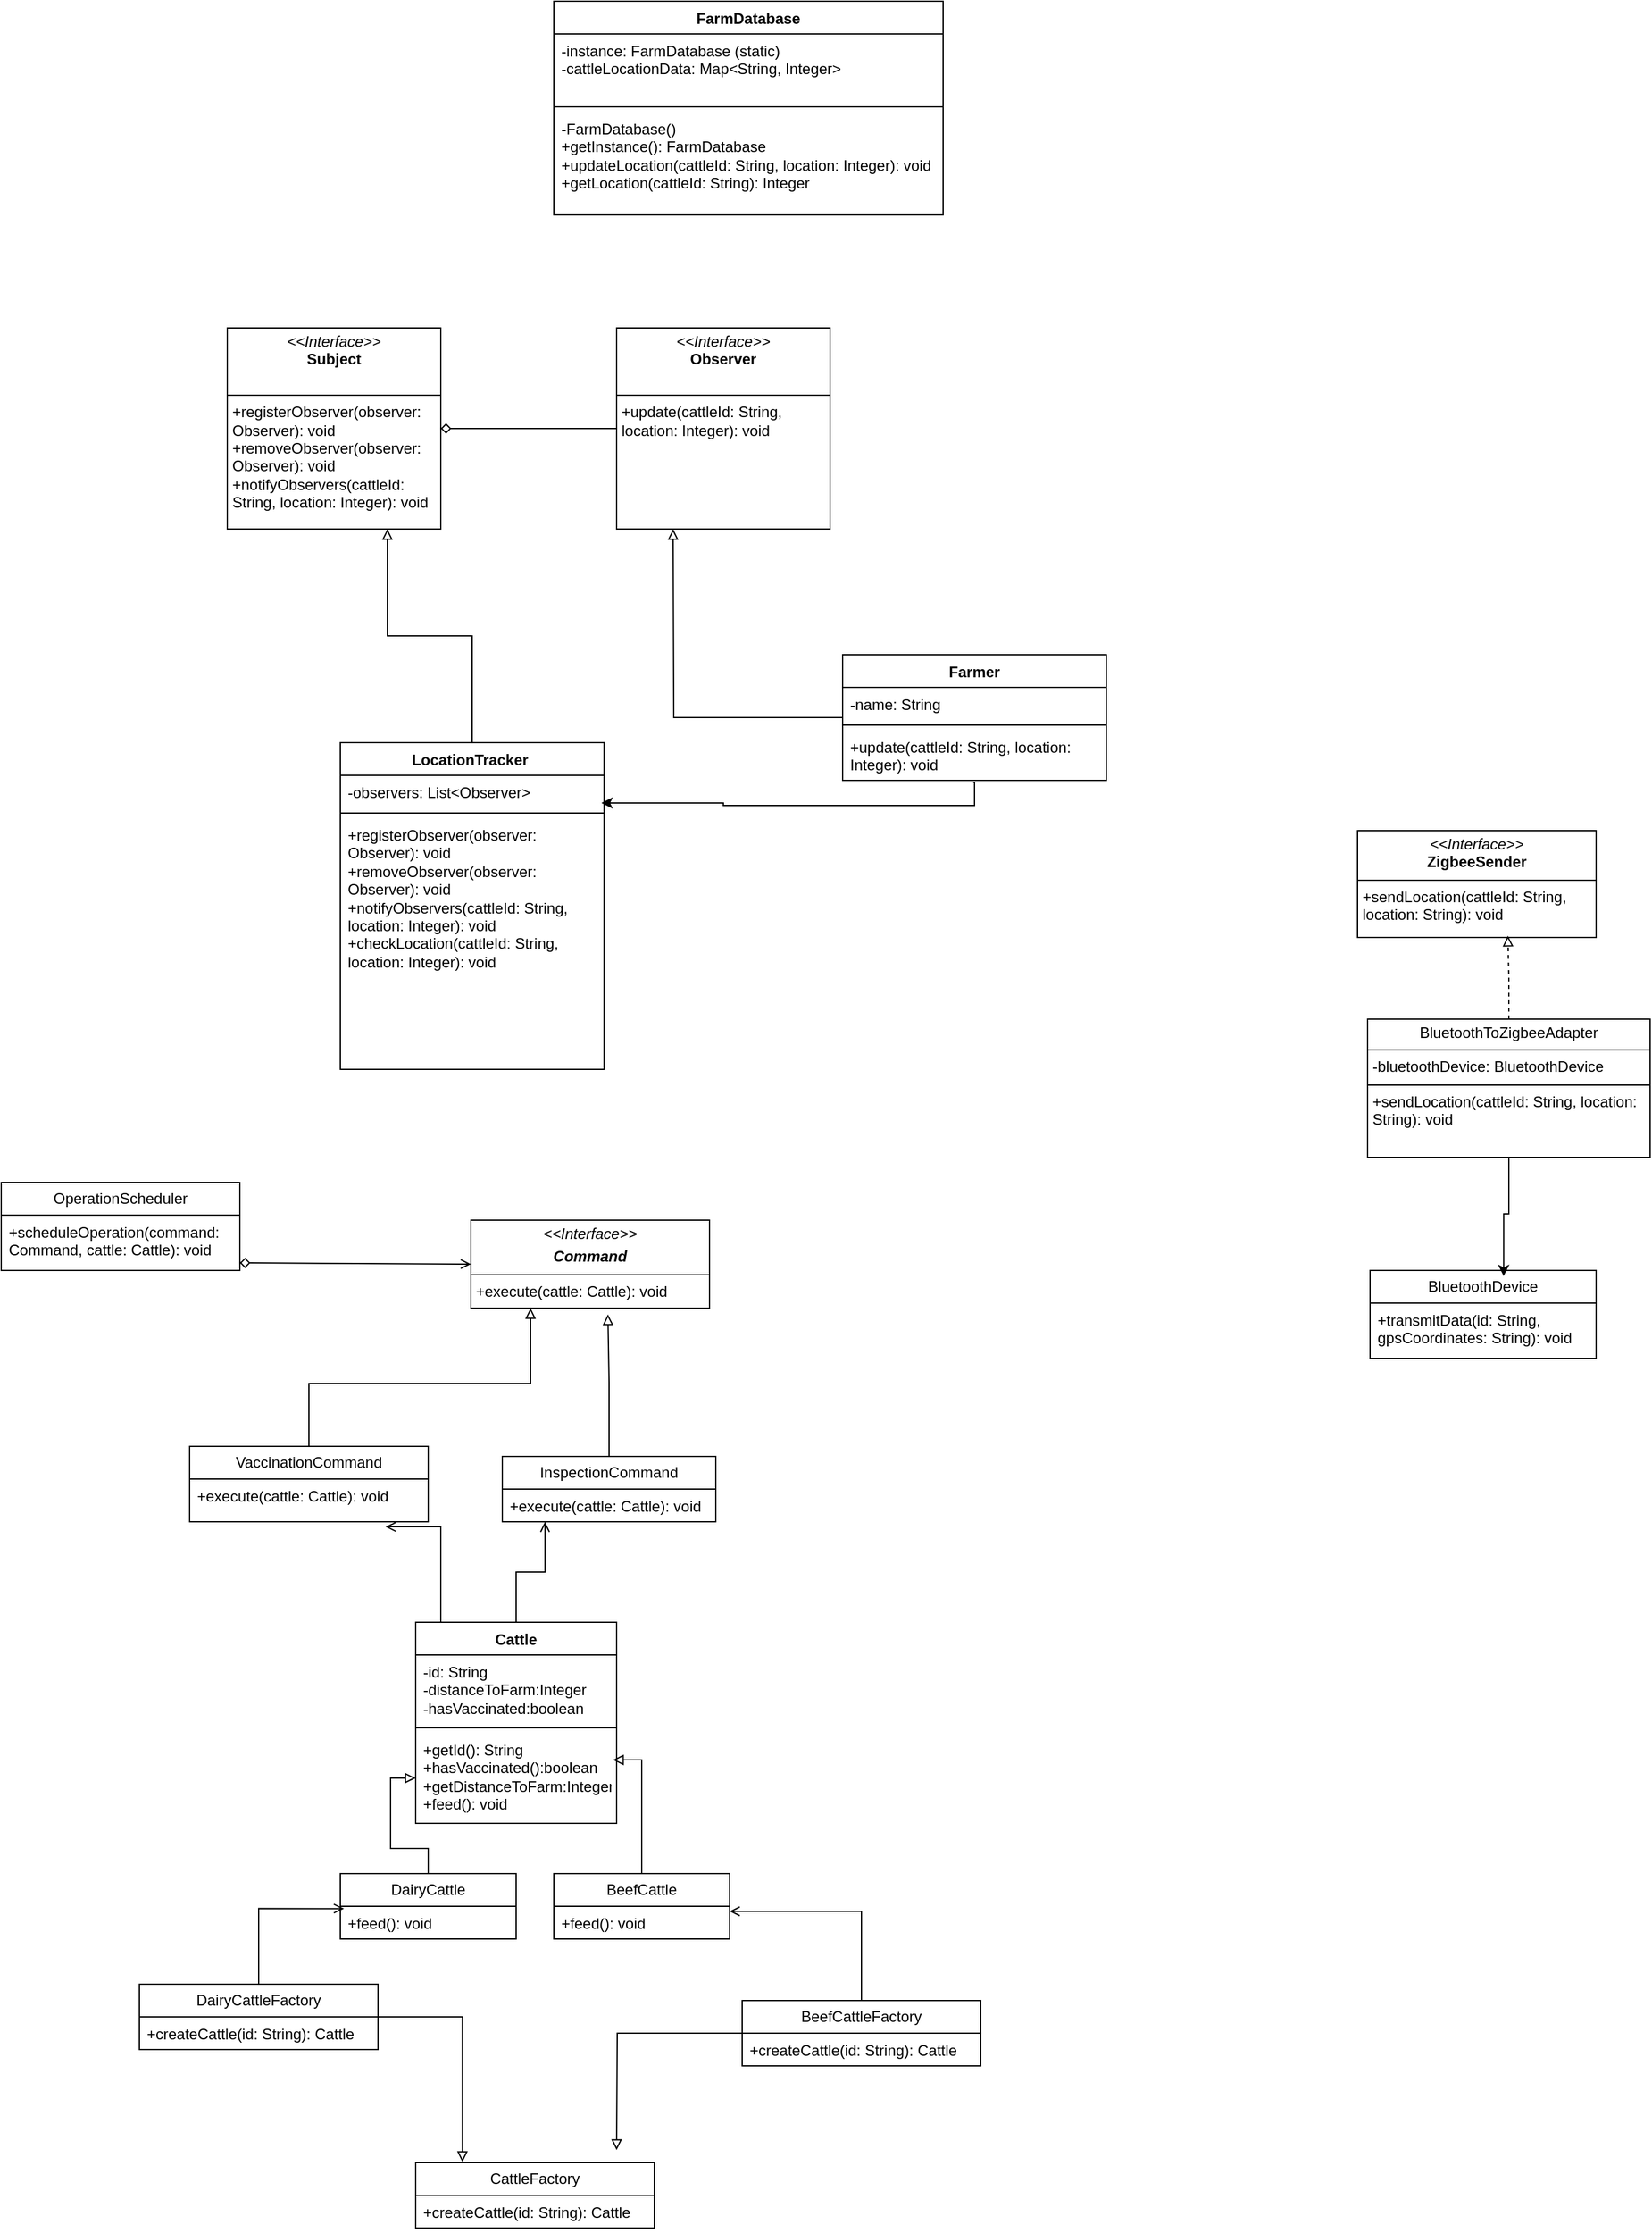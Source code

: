 <mxfile version="26.2.14">
  <diagram id="C5RBs43oDa-KdzZeNtuy" name="Page-1">
    <mxGraphModel dx="2066" dy="2278" grid="1" gridSize="10" guides="1" tooltips="1" connect="1" arrows="1" fold="1" page="1" pageScale="1" pageWidth="827" pageHeight="1169" math="0" shadow="0">
      <root>
        <mxCell id="WIyWlLk6GJQsqaUBKTNV-0" />
        <mxCell id="WIyWlLk6GJQsqaUBKTNV-1" parent="WIyWlLk6GJQsqaUBKTNV-0" />
        <mxCell id="LFCNQOA-7yHvIdZD4JI9-0" value="FarmDatabase" style="swimlane;fontStyle=1;align=center;verticalAlign=top;childLayout=stackLayout;horizontal=1;startSize=26;horizontalStack=0;resizeParent=1;resizeParentMax=0;resizeLast=0;collapsible=1;marginBottom=0;whiteSpace=wrap;html=1;" vertex="1" parent="WIyWlLk6GJQsqaUBKTNV-1">
          <mxGeometry x="480" y="-280" width="310" height="170" as="geometry" />
        </mxCell>
        <mxCell id="LFCNQOA-7yHvIdZD4JI9-1" value="-instance: FarmDatabase (static)&lt;div&gt;-cattleLocationData: Map&amp;lt;String, Integer&amp;gt;&lt;/div&gt;&lt;div&gt;&lt;br&gt;&lt;/div&gt;" style="text;strokeColor=none;fillColor=none;align=left;verticalAlign=top;spacingLeft=4;spacingRight=4;overflow=hidden;rotatable=0;points=[[0,0.5],[1,0.5]];portConstraint=eastwest;whiteSpace=wrap;html=1;" vertex="1" parent="LFCNQOA-7yHvIdZD4JI9-0">
          <mxGeometry y="26" width="310" height="54" as="geometry" />
        </mxCell>
        <mxCell id="LFCNQOA-7yHvIdZD4JI9-2" value="" style="line;strokeWidth=1;fillColor=none;align=left;verticalAlign=middle;spacingTop=-1;spacingLeft=3;spacingRight=3;rotatable=0;labelPosition=right;points=[];portConstraint=eastwest;strokeColor=inherit;" vertex="1" parent="LFCNQOA-7yHvIdZD4JI9-0">
          <mxGeometry y="80" width="310" height="8" as="geometry" />
        </mxCell>
        <mxCell id="LFCNQOA-7yHvIdZD4JI9-3" value="-FarmDatabase()&lt;div&gt;+getInstance(): FarmDatabase&lt;/div&gt;&lt;div&gt;+updateLocation(cattleId: String, location: Integer): void&lt;/div&gt;&lt;div&gt;+getLocation(cattleId: String): Integer&lt;/div&gt;" style="text;strokeColor=none;fillColor=none;align=left;verticalAlign=top;spacingLeft=4;spacingRight=4;overflow=hidden;rotatable=0;points=[[0,0.5],[1,0.5]];portConstraint=eastwest;whiteSpace=wrap;html=1;" vertex="1" parent="LFCNQOA-7yHvIdZD4JI9-0">
          <mxGeometry y="88" width="310" height="82" as="geometry" />
        </mxCell>
        <mxCell id="LFCNQOA-7yHvIdZD4JI9-32" style="edgeStyle=orthogonalEdgeStyle;rounded=0;orthogonalLoop=1;jettySize=auto;html=1;endArrow=block;endFill=0;" edge="1" parent="WIyWlLk6GJQsqaUBKTNV-1" source="LFCNQOA-7yHvIdZD4JI9-14">
          <mxGeometry relative="1" as="geometry">
            <mxPoint x="575" y="140" as="targetPoint" />
          </mxGeometry>
        </mxCell>
        <mxCell id="LFCNQOA-7yHvIdZD4JI9-14" value="Farmer&lt;div&gt;&lt;br&gt;&lt;/div&gt;" style="swimlane;fontStyle=1;align=center;verticalAlign=top;childLayout=stackLayout;horizontal=1;startSize=26;horizontalStack=0;resizeParent=1;resizeParentMax=0;resizeLast=0;collapsible=1;marginBottom=0;whiteSpace=wrap;html=1;" vertex="1" parent="WIyWlLk6GJQsqaUBKTNV-1">
          <mxGeometry x="710" y="240" width="210" height="100" as="geometry" />
        </mxCell>
        <mxCell id="LFCNQOA-7yHvIdZD4JI9-15" value="-name: String" style="text;strokeColor=none;fillColor=none;align=left;verticalAlign=top;spacingLeft=4;spacingRight=4;overflow=hidden;rotatable=0;points=[[0,0.5],[1,0.5]];portConstraint=eastwest;whiteSpace=wrap;html=1;" vertex="1" parent="LFCNQOA-7yHvIdZD4JI9-14">
          <mxGeometry y="26" width="210" height="26" as="geometry" />
        </mxCell>
        <mxCell id="LFCNQOA-7yHvIdZD4JI9-16" value="" style="line;strokeWidth=1;fillColor=none;align=left;verticalAlign=middle;spacingTop=-1;spacingLeft=3;spacingRight=3;rotatable=0;labelPosition=right;points=[];portConstraint=eastwest;strokeColor=inherit;" vertex="1" parent="LFCNQOA-7yHvIdZD4JI9-14">
          <mxGeometry y="52" width="210" height="8" as="geometry" />
        </mxCell>
        <mxCell id="LFCNQOA-7yHvIdZD4JI9-17" value="+update(cattleId: String, location: Integer): void" style="text;strokeColor=none;fillColor=none;align=left;verticalAlign=top;spacingLeft=4;spacingRight=4;overflow=hidden;rotatable=0;points=[[0,0.5],[1,0.5]];portConstraint=eastwest;whiteSpace=wrap;html=1;" vertex="1" parent="LFCNQOA-7yHvIdZD4JI9-14">
          <mxGeometry y="60" width="210" height="40" as="geometry" />
        </mxCell>
        <mxCell id="LFCNQOA-7yHvIdZD4JI9-31" style="edgeStyle=orthogonalEdgeStyle;rounded=0;orthogonalLoop=1;jettySize=auto;html=1;entryX=0.75;entryY=1;entryDx=0;entryDy=0;endArrow=block;endFill=0;" edge="1" parent="WIyWlLk6GJQsqaUBKTNV-1" source="LFCNQOA-7yHvIdZD4JI9-26" target="LFCNQOA-7yHvIdZD4JI9-33">
          <mxGeometry relative="1" as="geometry">
            <mxPoint x="382.5" y="140" as="targetPoint" />
          </mxGeometry>
        </mxCell>
        <mxCell id="LFCNQOA-7yHvIdZD4JI9-26" value="&lt;div&gt;LocationTracker&amp;nbsp;&lt;/div&gt;" style="swimlane;fontStyle=1;align=center;verticalAlign=top;childLayout=stackLayout;horizontal=1;startSize=26;horizontalStack=0;resizeParent=1;resizeParentMax=0;resizeLast=0;collapsible=1;marginBottom=0;whiteSpace=wrap;html=1;" vertex="1" parent="WIyWlLk6GJQsqaUBKTNV-1">
          <mxGeometry x="310" y="310" width="210" height="260" as="geometry">
            <mxRectangle x="50" y="470" width="130" height="30" as="alternateBounds" />
          </mxGeometry>
        </mxCell>
        <mxCell id="LFCNQOA-7yHvIdZD4JI9-27" value="-observers: List&amp;lt;Observer&amp;gt;" style="text;strokeColor=none;fillColor=none;align=left;verticalAlign=top;spacingLeft=4;spacingRight=4;overflow=hidden;rotatable=0;points=[[0,0.5],[1,0.5]];portConstraint=eastwest;whiteSpace=wrap;html=1;" vertex="1" parent="LFCNQOA-7yHvIdZD4JI9-26">
          <mxGeometry y="26" width="210" height="26" as="geometry" />
        </mxCell>
        <mxCell id="LFCNQOA-7yHvIdZD4JI9-28" value="" style="line;strokeWidth=1;fillColor=none;align=left;verticalAlign=middle;spacingTop=-1;spacingLeft=3;spacingRight=3;rotatable=0;labelPosition=right;points=[];portConstraint=eastwest;strokeColor=inherit;" vertex="1" parent="LFCNQOA-7yHvIdZD4JI9-26">
          <mxGeometry y="52" width="210" height="8" as="geometry" />
        </mxCell>
        <mxCell id="LFCNQOA-7yHvIdZD4JI9-29" value="+registerObserver(observer: Observer): void&lt;div&gt;+removeObserver(observer: Observer): void&lt;/div&gt;&lt;div&gt;+notifyObservers(cattleId: String, location: Integer): void&lt;/div&gt;&lt;div&gt;+checkLocation(cattleId: String, location: Integer): void&lt;br&gt;&lt;div&gt;&lt;br&gt;&lt;/div&gt;&lt;/div&gt;" style="text;strokeColor=none;fillColor=none;align=left;verticalAlign=top;spacingLeft=4;spacingRight=4;overflow=hidden;rotatable=0;points=[[0,0.5],[1,0.5]];portConstraint=eastwest;whiteSpace=wrap;html=1;" vertex="1" parent="LFCNQOA-7yHvIdZD4JI9-26">
          <mxGeometry y="60" width="210" height="200" as="geometry" />
        </mxCell>
        <mxCell id="LFCNQOA-7yHvIdZD4JI9-30" style="edgeStyle=orthogonalEdgeStyle;rounded=0;orthogonalLoop=1;jettySize=auto;html=1;entryX=0.99;entryY=0.846;entryDx=0;entryDy=0;entryPerimeter=0;exitX=0.495;exitY=1.039;exitDx=0;exitDy=0;exitPerimeter=0;" edge="1" parent="WIyWlLk6GJQsqaUBKTNV-1" source="LFCNQOA-7yHvIdZD4JI9-17" target="LFCNQOA-7yHvIdZD4JI9-27">
          <mxGeometry relative="1" as="geometry">
            <Array as="points">
              <mxPoint x="815" y="342" />
              <mxPoint x="815" y="360" />
              <mxPoint x="615" y="360" />
              <mxPoint x="615" y="358" />
            </Array>
          </mxGeometry>
        </mxCell>
        <mxCell id="LFCNQOA-7yHvIdZD4JI9-33" value="&lt;p style=&quot;margin:0px;margin-top:4px;text-align:center;&quot;&gt;&lt;i&gt;&amp;lt;&amp;lt;Interface&amp;gt;&amp;gt;&lt;/i&gt;&lt;br&gt;&lt;b&gt;Subject&lt;/b&gt;&lt;/p&gt;&lt;p style=&quot;margin:0px;margin-left:4px;&quot;&gt;&lt;br&gt;&lt;/p&gt;&lt;hr size=&quot;1&quot; style=&quot;border-style:solid;&quot;&gt;&lt;p style=&quot;margin:0px;margin-left:4px;&quot;&gt;+registerObserver(observer: Observer): void&lt;br&gt;+removeObserver(observer: Observer): void&lt;/p&gt;&lt;p style=&quot;margin:0px;margin-left:4px;&quot;&gt;+notifyObservers(cattleId: String, location: Integer): void&lt;/p&gt;" style="verticalAlign=top;align=left;overflow=fill;html=1;whiteSpace=wrap;" vertex="1" parent="WIyWlLk6GJQsqaUBKTNV-1">
          <mxGeometry x="220" y="-20" width="170" height="160" as="geometry" />
        </mxCell>
        <mxCell id="LFCNQOA-7yHvIdZD4JI9-36" style="edgeStyle=orthogonalEdgeStyle;rounded=0;orthogonalLoop=1;jettySize=auto;html=1;entryX=1;entryY=0.5;entryDx=0;entryDy=0;endArrow=diamond;endFill=0;fontSize=11;" edge="1" parent="WIyWlLk6GJQsqaUBKTNV-1" source="LFCNQOA-7yHvIdZD4JI9-34" target="LFCNQOA-7yHvIdZD4JI9-33">
          <mxGeometry relative="1" as="geometry" />
        </mxCell>
        <mxCell id="LFCNQOA-7yHvIdZD4JI9-34" value="&lt;p style=&quot;margin:0px;margin-top:4px;text-align:center;&quot;&gt;&lt;i&gt;&amp;lt;&amp;lt;Interface&amp;gt;&amp;gt;&lt;/i&gt;&lt;br&gt;&lt;b&gt;Observer&lt;/b&gt;&lt;/p&gt;&lt;p style=&quot;margin:0px;margin-left:4px;&quot;&gt;&lt;br&gt;&lt;/p&gt;&lt;hr size=&quot;1&quot; style=&quot;border-style:solid;&quot;&gt;&lt;p style=&quot;margin:0px;margin-left:4px;&quot;&gt;+update(cattleId: String, location: Integer): void&lt;/p&gt;" style="verticalAlign=top;align=left;overflow=fill;html=1;whiteSpace=wrap;" vertex="1" parent="WIyWlLk6GJQsqaUBKTNV-1">
          <mxGeometry x="530" y="-20" width="170" height="160" as="geometry" />
        </mxCell>
        <mxCell id="LFCNQOA-7yHvIdZD4JI9-37" value="&lt;p style=&quot;margin:0px;margin-top:4px;text-align:center;&quot;&gt;&lt;i&gt;&amp;lt;&amp;lt;Interface&amp;gt;&amp;gt;&lt;/i&gt;&lt;/p&gt;&lt;p style=&quot;margin:0px;margin-top:4px;text-align:center;&quot;&gt;&lt;i&gt;&lt;b&gt;Command&lt;/b&gt;&lt;/i&gt;&lt;/p&gt;&lt;hr size=&quot;1&quot; style=&quot;border-style:solid;&quot;&gt;&lt;p style=&quot;margin:0px;margin-left:4px;&quot;&gt;+execute(cattle: Cattle): void&lt;/p&gt;" style="verticalAlign=top;align=left;overflow=fill;html=1;whiteSpace=wrap;" vertex="1" parent="WIyWlLk6GJQsqaUBKTNV-1">
          <mxGeometry x="414" y="690" width="190" height="70" as="geometry" />
        </mxCell>
        <mxCell id="LFCNQOA-7yHvIdZD4JI9-53" style="edgeStyle=orthogonalEdgeStyle;rounded=0;orthogonalLoop=1;jettySize=auto;html=1;entryX=0.25;entryY=1;entryDx=0;entryDy=0;endArrow=block;endFill=0;" edge="1" parent="WIyWlLk6GJQsqaUBKTNV-1" source="LFCNQOA-7yHvIdZD4JI9-38" target="LFCNQOA-7yHvIdZD4JI9-37">
          <mxGeometry relative="1" as="geometry">
            <Array as="points">
              <mxPoint x="285" y="820" />
              <mxPoint x="462" y="820" />
            </Array>
          </mxGeometry>
        </mxCell>
        <mxCell id="LFCNQOA-7yHvIdZD4JI9-38" value="VaccinationCommand " style="swimlane;fontStyle=0;childLayout=stackLayout;horizontal=1;startSize=26;fillColor=none;horizontalStack=0;resizeParent=1;resizeParentMax=0;resizeLast=0;collapsible=1;marginBottom=0;whiteSpace=wrap;html=1;" vertex="1" parent="WIyWlLk6GJQsqaUBKTNV-1">
          <mxGeometry x="190" y="870" width="190" height="60" as="geometry" />
        </mxCell>
        <mxCell id="LFCNQOA-7yHvIdZD4JI9-39" value="+execute(cattle: Cattle): void" style="text;strokeColor=none;fillColor=none;align=left;verticalAlign=top;spacingLeft=4;spacingRight=4;overflow=hidden;rotatable=0;points=[[0,0.5],[1,0.5]];portConstraint=eastwest;whiteSpace=wrap;html=1;" vertex="1" parent="LFCNQOA-7yHvIdZD4JI9-38">
          <mxGeometry y="26" width="190" height="34" as="geometry" />
        </mxCell>
        <mxCell id="LFCNQOA-7yHvIdZD4JI9-43" value="InspectionCommand " style="swimlane;fontStyle=0;childLayout=stackLayout;horizontal=1;startSize=26;fillColor=none;horizontalStack=0;resizeParent=1;resizeParentMax=0;resizeLast=0;collapsible=1;marginBottom=0;whiteSpace=wrap;html=1;" vertex="1" parent="WIyWlLk6GJQsqaUBKTNV-1">
          <mxGeometry x="439" y="878" width="170" height="52" as="geometry" />
        </mxCell>
        <mxCell id="LFCNQOA-7yHvIdZD4JI9-44" value="+execute(cattle: Cattle): void" style="text;strokeColor=none;fillColor=none;align=left;verticalAlign=top;spacingLeft=4;spacingRight=4;overflow=hidden;rotatable=0;points=[[0,0.5],[1,0.5]];portConstraint=eastwest;whiteSpace=wrap;html=1;" vertex="1" parent="LFCNQOA-7yHvIdZD4JI9-43">
          <mxGeometry y="26" width="170" height="26" as="geometry" />
        </mxCell>
        <mxCell id="LFCNQOA-7yHvIdZD4JI9-47" value="OperationScheduler " style="swimlane;fontStyle=0;childLayout=stackLayout;horizontal=1;startSize=26;fillColor=none;horizontalStack=0;resizeParent=1;resizeParentMax=0;resizeLast=0;collapsible=1;marginBottom=0;whiteSpace=wrap;html=1;" vertex="1" parent="WIyWlLk6GJQsqaUBKTNV-1">
          <mxGeometry x="40" y="660" width="190" height="70" as="geometry" />
        </mxCell>
        <mxCell id="LFCNQOA-7yHvIdZD4JI9-48" value="+scheduleOperation(command: Command, cattle: Cattle): void" style="text;strokeColor=none;fillColor=none;align=left;verticalAlign=top;spacingLeft=4;spacingRight=4;overflow=hidden;rotatable=0;points=[[0,0.5],[1,0.5]];portConstraint=eastwest;whiteSpace=wrap;html=1;" vertex="1" parent="LFCNQOA-7yHvIdZD4JI9-47">
          <mxGeometry y="26" width="190" height="44" as="geometry" />
        </mxCell>
        <mxCell id="LFCNQOA-7yHvIdZD4JI9-54" style="edgeStyle=orthogonalEdgeStyle;rounded=0;orthogonalLoop=1;jettySize=auto;html=1;entryX=0.574;entryY=1.071;entryDx=0;entryDy=0;entryPerimeter=0;endArrow=block;endFill=0;" edge="1" parent="WIyWlLk6GJQsqaUBKTNV-1" source="LFCNQOA-7yHvIdZD4JI9-43" target="LFCNQOA-7yHvIdZD4JI9-37">
          <mxGeometry relative="1" as="geometry" />
        </mxCell>
        <mxCell id="LFCNQOA-7yHvIdZD4JI9-55" style="edgeStyle=orthogonalEdgeStyle;rounded=0;orthogonalLoop=1;jettySize=auto;html=1;entryX=0;entryY=0.5;entryDx=0;entryDy=0;startArrow=diamond;startFill=0;endArrow=open;endFill=0;" edge="1" parent="WIyWlLk6GJQsqaUBKTNV-1" target="LFCNQOA-7yHvIdZD4JI9-37">
          <mxGeometry relative="1" as="geometry">
            <mxPoint x="230" y="724" as="sourcePoint" />
          </mxGeometry>
        </mxCell>
        <mxCell id="LFCNQOA-7yHvIdZD4JI9-59" value="&lt;p style=&quot;margin:0px;margin-top:4px;text-align:center;&quot;&gt;&lt;i&gt;&amp;lt;&amp;lt;Interface&amp;gt;&amp;gt;&lt;/i&gt;&lt;br&gt;&lt;b&gt;ZigbeeSender&lt;/b&gt;&lt;/p&gt;&lt;hr size=&quot;1&quot; style=&quot;border-style:solid;&quot;&gt;&lt;p style=&quot;margin:0px;margin-left:4px;&quot;&gt;&lt;/p&gt;&lt;p style=&quot;margin:0px;margin-left:4px;&quot;&gt;+sendLocation(cattleId: String, location: String): void&lt;/p&gt;" style="verticalAlign=top;align=left;overflow=fill;html=1;whiteSpace=wrap;" vertex="1" parent="WIyWlLk6GJQsqaUBKTNV-1">
          <mxGeometry x="1120" y="380" width="190" height="85" as="geometry" />
        </mxCell>
        <mxCell id="LFCNQOA-7yHvIdZD4JI9-60" value="&lt;p style=&quot;margin:0px;margin-top:4px;text-align:center;&quot;&gt;BluetoothToZigbeeAdapter&lt;/p&gt;&lt;hr size=&quot;1&quot; style=&quot;border-style:solid;&quot;&gt;&lt;p style=&quot;margin:0px;margin-left:4px;&quot;&gt;-bluetoothDevice: BluetoothDevice&lt;/p&gt;&lt;hr size=&quot;1&quot; style=&quot;border-style:solid;&quot;&gt;&lt;p style=&quot;margin:0px;margin-left:4px;&quot;&gt;+sendLocation(cattleId: String, location: String): void&lt;/p&gt;" style="verticalAlign=top;align=left;overflow=fill;html=1;whiteSpace=wrap;" vertex="1" parent="WIyWlLk6GJQsqaUBKTNV-1">
          <mxGeometry x="1128" y="530" width="225" height="110" as="geometry" />
        </mxCell>
        <mxCell id="LFCNQOA-7yHvIdZD4JI9-61" value="BluetoothDevice" style="swimlane;fontStyle=0;childLayout=stackLayout;horizontal=1;startSize=26;fillColor=none;horizontalStack=0;resizeParent=1;resizeParentMax=0;resizeLast=0;collapsible=1;marginBottom=0;whiteSpace=wrap;html=1;" vertex="1" parent="WIyWlLk6GJQsqaUBKTNV-1">
          <mxGeometry x="1130" y="730" width="180" height="70" as="geometry" />
        </mxCell>
        <mxCell id="LFCNQOA-7yHvIdZD4JI9-62" value="+transmitData(id: String, gpsCoordinates: String): void" style="text;strokeColor=none;fillColor=none;align=left;verticalAlign=top;spacingLeft=4;spacingRight=4;overflow=hidden;rotatable=0;points=[[0,0.5],[1,0.5]];portConstraint=eastwest;whiteSpace=wrap;html=1;" vertex="1" parent="LFCNQOA-7yHvIdZD4JI9-61">
          <mxGeometry y="26" width="180" height="44" as="geometry" />
        </mxCell>
        <mxCell id="LFCNQOA-7yHvIdZD4JI9-65" style="edgeStyle=orthogonalEdgeStyle;rounded=0;orthogonalLoop=1;jettySize=auto;html=1;entryX=0.63;entryY=0.984;entryDx=0;entryDy=0;entryPerimeter=0;dashed=1;endArrow=block;endFill=0;" edge="1" parent="WIyWlLk6GJQsqaUBKTNV-1" source="LFCNQOA-7yHvIdZD4JI9-60" target="LFCNQOA-7yHvIdZD4JI9-59">
          <mxGeometry relative="1" as="geometry" />
        </mxCell>
        <mxCell id="LFCNQOA-7yHvIdZD4JI9-66" style="edgeStyle=orthogonalEdgeStyle;rounded=0;orthogonalLoop=1;jettySize=auto;html=1;entryX=0.591;entryY=0.064;entryDx=0;entryDy=0;entryPerimeter=0;" edge="1" parent="WIyWlLk6GJQsqaUBKTNV-1" source="LFCNQOA-7yHvIdZD4JI9-60" target="LFCNQOA-7yHvIdZD4JI9-61">
          <mxGeometry relative="1" as="geometry" />
        </mxCell>
        <mxCell id="LFCNQOA-7yHvIdZD4JI9-67" value="Cattle" style="swimlane;fontStyle=1;align=center;verticalAlign=top;childLayout=stackLayout;horizontal=1;startSize=26;horizontalStack=0;resizeParent=1;resizeParentMax=0;resizeLast=0;collapsible=1;marginBottom=0;whiteSpace=wrap;html=1;" vertex="1" parent="WIyWlLk6GJQsqaUBKTNV-1">
          <mxGeometry x="370" y="1010" width="160" height="160" as="geometry" />
        </mxCell>
        <mxCell id="LFCNQOA-7yHvIdZD4JI9-68" value="-id: String&lt;div&gt;-distanceToFarm:Integer&lt;/div&gt;&lt;div&gt;-hasVaccinated:boolean&lt;/div&gt;" style="text;strokeColor=none;fillColor=none;align=left;verticalAlign=top;spacingLeft=4;spacingRight=4;overflow=hidden;rotatable=0;points=[[0,0.5],[1,0.5]];portConstraint=eastwest;whiteSpace=wrap;html=1;" vertex="1" parent="LFCNQOA-7yHvIdZD4JI9-67">
          <mxGeometry y="26" width="160" height="54" as="geometry" />
        </mxCell>
        <mxCell id="LFCNQOA-7yHvIdZD4JI9-69" value="" style="line;strokeWidth=1;fillColor=none;align=left;verticalAlign=middle;spacingTop=-1;spacingLeft=3;spacingRight=3;rotatable=0;labelPosition=right;points=[];portConstraint=eastwest;strokeColor=inherit;" vertex="1" parent="LFCNQOA-7yHvIdZD4JI9-67">
          <mxGeometry y="80" width="160" height="8" as="geometry" />
        </mxCell>
        <mxCell id="LFCNQOA-7yHvIdZD4JI9-70" value="+getId(): String&lt;div&gt;+hasVaccinated():boolean&lt;/div&gt;&lt;div&gt;+getDistanceToFarm:Integer&lt;br&gt;&lt;div&gt;+feed(): void&lt;/div&gt;&lt;/div&gt;" style="text;strokeColor=none;fillColor=none;align=left;verticalAlign=top;spacingLeft=4;spacingRight=4;overflow=hidden;rotatable=0;points=[[0,0.5],[1,0.5]];portConstraint=eastwest;whiteSpace=wrap;html=1;" vertex="1" parent="LFCNQOA-7yHvIdZD4JI9-67">
          <mxGeometry y="88" width="160" height="72" as="geometry" />
        </mxCell>
        <mxCell id="LFCNQOA-7yHvIdZD4JI9-77" style="edgeStyle=orthogonalEdgeStyle;rounded=0;orthogonalLoop=1;jettySize=auto;html=1;entryX=0;entryY=0.5;entryDx=0;entryDy=0;endArrow=block;endFill=0;" edge="1" parent="WIyWlLk6GJQsqaUBKTNV-1" source="LFCNQOA-7yHvIdZD4JI9-71" target="LFCNQOA-7yHvIdZD4JI9-70">
          <mxGeometry relative="1" as="geometry" />
        </mxCell>
        <mxCell id="LFCNQOA-7yHvIdZD4JI9-71" value="DairyCattle" style="swimlane;fontStyle=0;childLayout=stackLayout;horizontal=1;startSize=26;fillColor=none;horizontalStack=0;resizeParent=1;resizeParentMax=0;resizeLast=0;collapsible=1;marginBottom=0;whiteSpace=wrap;html=1;" vertex="1" parent="WIyWlLk6GJQsqaUBKTNV-1">
          <mxGeometry x="310" y="1210" width="140" height="52" as="geometry" />
        </mxCell>
        <mxCell id="LFCNQOA-7yHvIdZD4JI9-72" value="+feed(): void" style="text;strokeColor=none;fillColor=none;align=left;verticalAlign=top;spacingLeft=4;spacingRight=4;overflow=hidden;rotatable=0;points=[[0,0.5],[1,0.5]];portConstraint=eastwest;whiteSpace=wrap;html=1;" vertex="1" parent="LFCNQOA-7yHvIdZD4JI9-71">
          <mxGeometry y="26" width="140" height="26" as="geometry" />
        </mxCell>
        <mxCell id="LFCNQOA-7yHvIdZD4JI9-75" value="BeefCattle" style="swimlane;fontStyle=0;childLayout=stackLayout;horizontal=1;startSize=26;fillColor=none;horizontalStack=0;resizeParent=1;resizeParentMax=0;resizeLast=0;collapsible=1;marginBottom=0;whiteSpace=wrap;html=1;" vertex="1" parent="WIyWlLk6GJQsqaUBKTNV-1">
          <mxGeometry x="480" y="1210" width="140" height="52" as="geometry" />
        </mxCell>
        <mxCell id="LFCNQOA-7yHvIdZD4JI9-76" value="+feed(): void" style="text;strokeColor=none;fillColor=none;align=left;verticalAlign=top;spacingLeft=4;spacingRight=4;overflow=hidden;rotatable=0;points=[[0,0.5],[1,0.5]];portConstraint=eastwest;whiteSpace=wrap;html=1;" vertex="1" parent="LFCNQOA-7yHvIdZD4JI9-75">
          <mxGeometry y="26" width="140" height="26" as="geometry" />
        </mxCell>
        <mxCell id="LFCNQOA-7yHvIdZD4JI9-78" style="edgeStyle=orthogonalEdgeStyle;rounded=0;orthogonalLoop=1;jettySize=auto;html=1;entryX=0.982;entryY=0.299;entryDx=0;entryDy=0;entryPerimeter=0;endArrow=block;endFill=0;" edge="1" parent="WIyWlLk6GJQsqaUBKTNV-1" source="LFCNQOA-7yHvIdZD4JI9-75" target="LFCNQOA-7yHvIdZD4JI9-70">
          <mxGeometry relative="1" as="geometry" />
        </mxCell>
        <mxCell id="LFCNQOA-7yHvIdZD4JI9-79" value="CattleFactory" style="swimlane;fontStyle=0;childLayout=stackLayout;horizontal=1;startSize=26;fillColor=none;horizontalStack=0;resizeParent=1;resizeParentMax=0;resizeLast=0;collapsible=1;marginBottom=0;whiteSpace=wrap;html=1;" vertex="1" parent="WIyWlLk6GJQsqaUBKTNV-1">
          <mxGeometry x="370" y="1440" width="190" height="52" as="geometry" />
        </mxCell>
        <mxCell id="LFCNQOA-7yHvIdZD4JI9-80" value="+createCattle(id: String): Cattle" style="text;strokeColor=none;fillColor=none;align=left;verticalAlign=top;spacingLeft=4;spacingRight=4;overflow=hidden;rotatable=0;points=[[0,0.5],[1,0.5]];portConstraint=eastwest;whiteSpace=wrap;html=1;" vertex="1" parent="LFCNQOA-7yHvIdZD4JI9-79">
          <mxGeometry y="26" width="190" height="26" as="geometry" />
        </mxCell>
        <mxCell id="LFCNQOA-7yHvIdZD4JI9-83" value="BeefCattleFactory" style="swimlane;fontStyle=0;childLayout=stackLayout;horizontal=1;startSize=26;fillColor=none;horizontalStack=0;resizeParent=1;resizeParentMax=0;resizeLast=0;collapsible=1;marginBottom=0;whiteSpace=wrap;html=1;" vertex="1" parent="WIyWlLk6GJQsqaUBKTNV-1">
          <mxGeometry x="630" y="1311" width="190" height="52" as="geometry" />
        </mxCell>
        <mxCell id="LFCNQOA-7yHvIdZD4JI9-84" value="+createCattle(id: String): Cattle" style="text;strokeColor=none;fillColor=none;align=left;verticalAlign=top;spacingLeft=4;spacingRight=4;overflow=hidden;rotatable=0;points=[[0,0.5],[1,0.5]];portConstraint=eastwest;whiteSpace=wrap;html=1;" vertex="1" parent="LFCNQOA-7yHvIdZD4JI9-83">
          <mxGeometry y="26" width="190" height="26" as="geometry" />
        </mxCell>
        <mxCell id="LFCNQOA-7yHvIdZD4JI9-85" value="DairyCattleFactory" style="swimlane;fontStyle=0;childLayout=stackLayout;horizontal=1;startSize=26;fillColor=none;horizontalStack=0;resizeParent=1;resizeParentMax=0;resizeLast=0;collapsible=1;marginBottom=0;whiteSpace=wrap;html=1;" vertex="1" parent="WIyWlLk6GJQsqaUBKTNV-1">
          <mxGeometry x="150" y="1298" width="190" height="52" as="geometry" />
        </mxCell>
        <mxCell id="LFCNQOA-7yHvIdZD4JI9-86" value="+createCattle(id: String): Cattle" style="text;strokeColor=none;fillColor=none;align=left;verticalAlign=top;spacingLeft=4;spacingRight=4;overflow=hidden;rotatable=0;points=[[0,0.5],[1,0.5]];portConstraint=eastwest;whiteSpace=wrap;html=1;" vertex="1" parent="LFCNQOA-7yHvIdZD4JI9-85">
          <mxGeometry y="26" width="190" height="26" as="geometry" />
        </mxCell>
        <mxCell id="LFCNQOA-7yHvIdZD4JI9-87" style="edgeStyle=orthogonalEdgeStyle;rounded=0;orthogonalLoop=1;jettySize=auto;html=1;entryX=0.196;entryY=-0.01;entryDx=0;entryDy=0;entryPerimeter=0;endArrow=block;endFill=0;" edge="1" parent="WIyWlLk6GJQsqaUBKTNV-1" source="LFCNQOA-7yHvIdZD4JI9-85" target="LFCNQOA-7yHvIdZD4JI9-79">
          <mxGeometry relative="1" as="geometry" />
        </mxCell>
        <mxCell id="LFCNQOA-7yHvIdZD4JI9-88" style="edgeStyle=orthogonalEdgeStyle;rounded=0;orthogonalLoop=1;jettySize=auto;html=1;endArrow=block;endFill=0;" edge="1" parent="WIyWlLk6GJQsqaUBKTNV-1" source="LFCNQOA-7yHvIdZD4JI9-83">
          <mxGeometry relative="1" as="geometry">
            <mxPoint x="530" y="1430" as="targetPoint" />
          </mxGeometry>
        </mxCell>
        <mxCell id="LFCNQOA-7yHvIdZD4JI9-90" style="edgeStyle=orthogonalEdgeStyle;rounded=0;orthogonalLoop=1;jettySize=auto;html=1;entryX=0.021;entryY=0.071;entryDx=0;entryDy=0;entryPerimeter=0;endArrow=open;endFill=0;" edge="1" parent="WIyWlLk6GJQsqaUBKTNV-1" source="LFCNQOA-7yHvIdZD4JI9-85" target="LFCNQOA-7yHvIdZD4JI9-72">
          <mxGeometry relative="1" as="geometry" />
        </mxCell>
        <mxCell id="LFCNQOA-7yHvIdZD4JI9-93" style="edgeStyle=orthogonalEdgeStyle;rounded=0;orthogonalLoop=1;jettySize=auto;html=1;entryX=1;entryY=0.154;entryDx=0;entryDy=0;entryPerimeter=0;endArrow=open;endFill=0;" edge="1" parent="WIyWlLk6GJQsqaUBKTNV-1" source="LFCNQOA-7yHvIdZD4JI9-83" target="LFCNQOA-7yHvIdZD4JI9-76">
          <mxGeometry relative="1" as="geometry" />
        </mxCell>
        <mxCell id="LFCNQOA-7yHvIdZD4JI9-94" style="edgeStyle=orthogonalEdgeStyle;rounded=0;orthogonalLoop=1;jettySize=auto;html=1;entryX=0.2;entryY=1;entryDx=0;entryDy=0;entryPerimeter=0;endArrow=open;endFill=0;" edge="1" parent="WIyWlLk6GJQsqaUBKTNV-1" source="LFCNQOA-7yHvIdZD4JI9-67" target="LFCNQOA-7yHvIdZD4JI9-44">
          <mxGeometry relative="1" as="geometry" />
        </mxCell>
        <mxCell id="LFCNQOA-7yHvIdZD4JI9-95" style="edgeStyle=orthogonalEdgeStyle;rounded=0;orthogonalLoop=1;jettySize=auto;html=1;entryX=0.821;entryY=1.118;entryDx=0;entryDy=0;entryPerimeter=0;endArrow=open;endFill=0;" edge="1" parent="WIyWlLk6GJQsqaUBKTNV-1" source="LFCNQOA-7yHvIdZD4JI9-67" target="LFCNQOA-7yHvIdZD4JI9-39">
          <mxGeometry relative="1" as="geometry">
            <Array as="points">
              <mxPoint x="390" y="934" />
            </Array>
          </mxGeometry>
        </mxCell>
      </root>
    </mxGraphModel>
  </diagram>
</mxfile>
